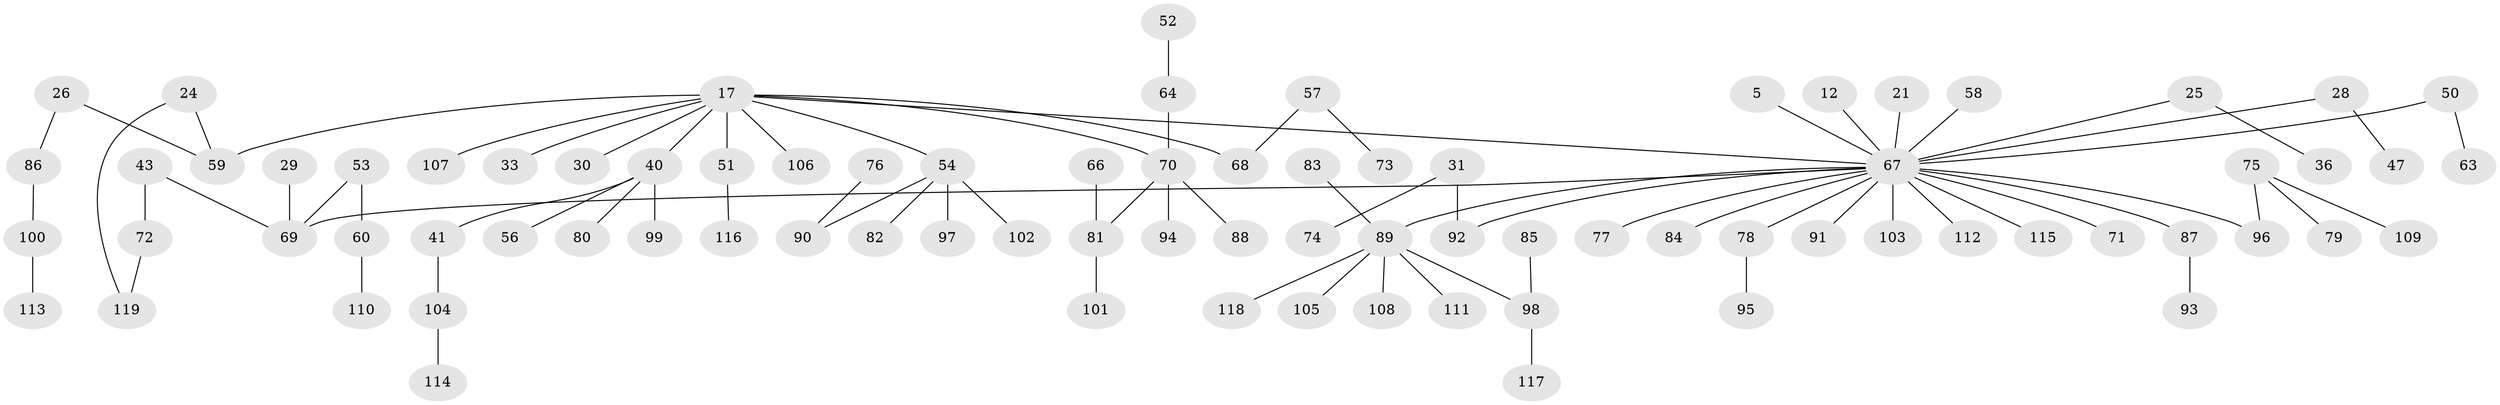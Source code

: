 // original degree distribution, {8: 0.01680672268907563, 5: 0.01680672268907563, 1: 0.48739495798319327, 4: 0.06722689075630252, 6: 0.01680672268907563, 7: 0.008403361344537815, 3: 0.12605042016806722, 2: 0.2605042016806723}
// Generated by graph-tools (version 1.1) at 2025/44/03/04/25 21:44:41]
// undirected, 83 vertices, 83 edges
graph export_dot {
graph [start="1"]
  node [color=gray90,style=filled];
  5;
  12;
  17 [super="+8"];
  21;
  24;
  25;
  26;
  28;
  29;
  30;
  31;
  33;
  36;
  40 [super="+34"];
  41;
  43;
  47;
  50;
  51;
  52;
  53;
  54 [super="+14"];
  56;
  57;
  58;
  59 [super="+20"];
  60;
  63;
  64 [super="+27"];
  66;
  67 [super="+42+18"];
  68 [super="+49"];
  69 [super="+15"];
  70 [super="+10"];
  71;
  72;
  73;
  74;
  75;
  76;
  77;
  78;
  79;
  80;
  81 [super="+16"];
  82;
  83;
  84;
  85;
  86;
  87;
  88;
  89 [super="+65"];
  90 [super="+23"];
  91;
  92 [super="+19"];
  93;
  94;
  95;
  96 [super="+46+62+61"];
  97;
  98 [super="+55"];
  99;
  100;
  101;
  102;
  103;
  104;
  105;
  106;
  107;
  108;
  109;
  110;
  111;
  112;
  113;
  114;
  115;
  116;
  117;
  118;
  119;
  5 -- 67;
  12 -- 67;
  17 -- 30;
  17 -- 33;
  17 -- 51;
  17 -- 54 [weight=2];
  17 -- 59 [weight=2];
  17 -- 106;
  17 -- 107;
  17 -- 70;
  17 -- 67;
  17 -- 40;
  17 -- 68;
  21 -- 67;
  24 -- 119;
  24 -- 59;
  25 -- 36;
  25 -- 67;
  26 -- 86;
  26 -- 59;
  28 -- 47;
  28 -- 67;
  29 -- 69;
  31 -- 74;
  31 -- 92;
  40 -- 41;
  40 -- 99;
  40 -- 56;
  40 -- 80;
  41 -- 104;
  43 -- 72;
  43 -- 69;
  50 -- 63;
  50 -- 67;
  51 -- 116;
  52 -- 64;
  53 -- 60;
  53 -- 69;
  54 -- 82;
  54 -- 97;
  54 -- 102;
  54 -- 90;
  57 -- 73;
  57 -- 68;
  58 -- 67;
  60 -- 110;
  64 -- 70;
  66 -- 81;
  67 -- 87;
  67 -- 103;
  67 -- 69;
  67 -- 71;
  67 -- 77;
  67 -- 78;
  67 -- 84;
  67 -- 91;
  67 -- 92;
  67 -- 112;
  67 -- 115;
  67 -- 96;
  67 -- 89;
  70 -- 94;
  70 -- 88;
  70 -- 81;
  72 -- 119;
  75 -- 79;
  75 -- 109;
  75 -- 96;
  76 -- 90;
  78 -- 95;
  81 -- 101;
  83 -- 89;
  85 -- 98;
  86 -- 100;
  87 -- 93;
  89 -- 118;
  89 -- 98;
  89 -- 105;
  89 -- 108;
  89 -- 111;
  98 -- 117;
  100 -- 113;
  104 -- 114;
}
